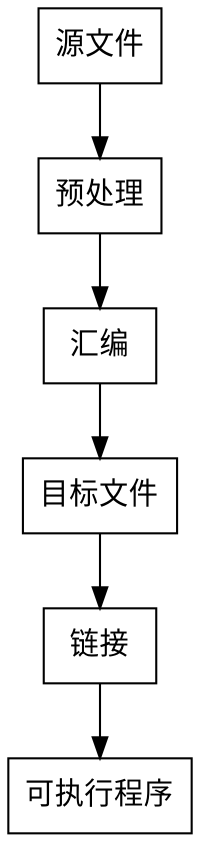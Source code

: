 /* dot -Tpng compiler.dot -o compiler.png 
* tlming16 
* all wrongs reserved 
*/
digraph compile {
  edge [fontname="FangSong"];
  node [shape=box, fontname="FangSong" size="20,20"];
  a[label="源文件"];
  b[label="预处理"];
  c[label="汇编"];
  d[label="目标文件"];
  e[label="链接"];
  f[label="可执行程序"];
  a->b;
  b->c;
  c->d;
  d->e;
  e->f;
  
}